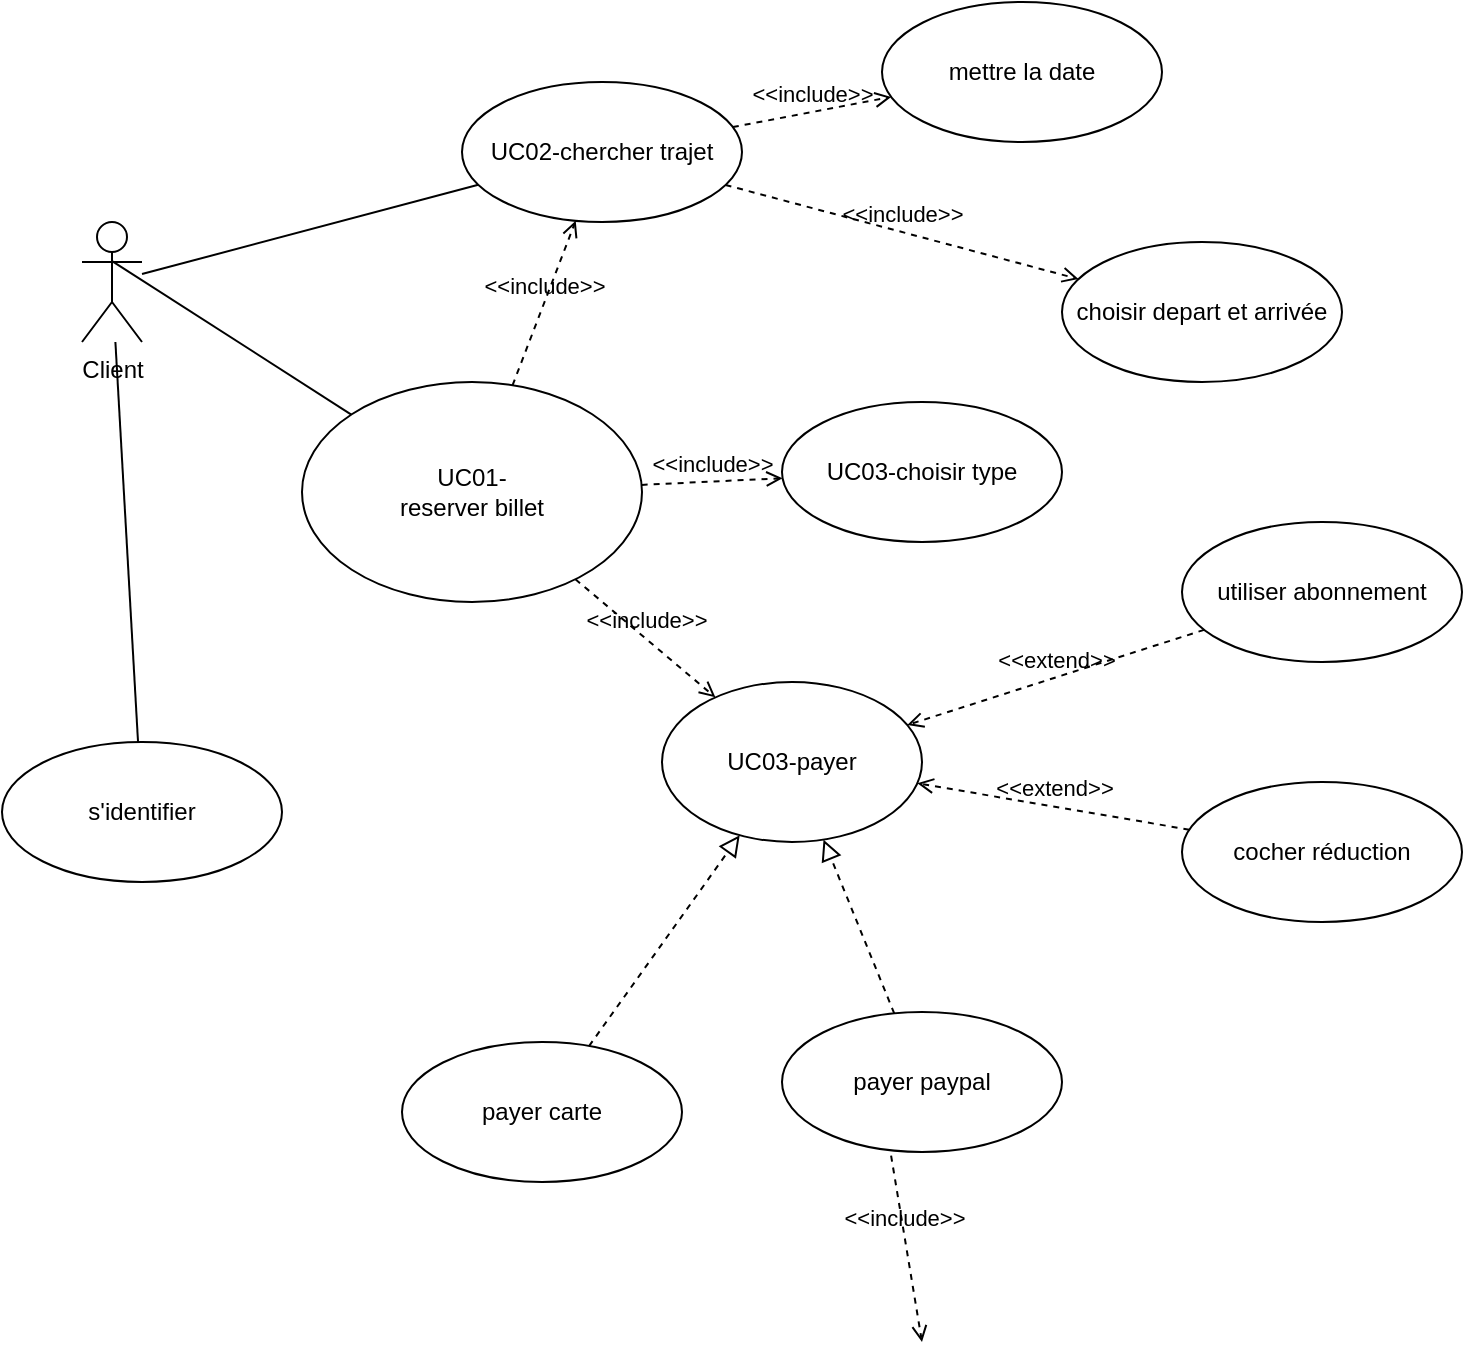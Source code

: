 <mxfile>
    <diagram id="C0sjQcWDrCFT7G-KMoYH" name="Page-1">
        <mxGraphModel dx="709" dy="518" grid="1" gridSize="10" guides="1" tooltips="1" connect="1" arrows="1" fold="1" page="1" pageScale="1" pageWidth="850" pageHeight="1100" math="0" shadow="0">
            <root>
                <mxCell id="0"/>
                <mxCell id="1" parent="0"/>
                <mxCell id="4" style="edgeStyle=none;html=1;endArrow=none;endFill=0;" parent="1" source="2" target="3" edge="1">
                    <mxGeometry relative="1" as="geometry"/>
                </mxCell>
                <mxCell id="2" value="Client" style="shape=umlActor;verticalLabelPosition=bottom;verticalAlign=top;html=1;" parent="1" vertex="1">
                    <mxGeometry x="60" y="120" width="30" height="60" as="geometry"/>
                </mxCell>
                <mxCell id="3" value="UC02-chercher trajet" style="ellipse;whiteSpace=wrap;html=1;" parent="1" vertex="1">
                    <mxGeometry x="250" y="50" width="140" height="70" as="geometry"/>
                </mxCell>
                <mxCell id="8" value="&amp;lt;&amp;lt;include&amp;gt;&amp;gt;" style="html=1;verticalAlign=bottom;labelBackgroundColor=none;endArrow=open;endFill=0;dashed=1;" parent="1" source="20" target="10" edge="1">
                    <mxGeometry width="160" relative="1" as="geometry">
                        <mxPoint x="624" y="510.52" as="sourcePoint"/>
                        <mxPoint x="595.994" y="430.002" as="targetPoint"/>
                    </mxGeometry>
                </mxCell>
                <mxCell id="10" value="UC03-payer" style="ellipse;whiteSpace=wrap;html=1;" vertex="1" parent="1">
                    <mxGeometry x="350" y="350" width="130" height="80" as="geometry"/>
                </mxCell>
                <mxCell id="11" style="edgeStyle=none;html=1;endArrow=none;endFill=0;" edge="1" parent="1" source="2" target="12">
                    <mxGeometry relative="1" as="geometry">
                        <mxPoint x="210" y="320" as="targetPoint"/>
                        <mxPoint x="90" y="165" as="sourcePoint"/>
                    </mxGeometry>
                </mxCell>
                <mxCell id="12" value="s'identifier" style="ellipse;whiteSpace=wrap;html=1;" vertex="1" parent="1">
                    <mxGeometry x="20" y="380" width="140" height="70" as="geometry"/>
                </mxCell>
                <mxCell id="15" value="&amp;lt;&amp;lt;extend&amp;gt;&amp;gt;" style="html=1;verticalAlign=bottom;labelBackgroundColor=none;endArrow=open;endFill=0;dashed=1;" edge="1" parent="1" source="16" target="10">
                    <mxGeometry width="160" relative="1" as="geometry">
                        <mxPoint x="680" y="80" as="sourcePoint"/>
                        <mxPoint x="650" y="30" as="targetPoint"/>
                    </mxGeometry>
                </mxCell>
                <mxCell id="16" value="cocher réduction" style="ellipse;whiteSpace=wrap;html=1;" vertex="1" parent="1">
                    <mxGeometry x="610" y="400" width="140" height="70" as="geometry"/>
                </mxCell>
                <mxCell id="18" value="utiliser abonnement" style="ellipse;whiteSpace=wrap;html=1;" vertex="1" parent="1">
                    <mxGeometry x="610" y="270" width="140" height="70" as="geometry"/>
                </mxCell>
                <mxCell id="19" value="&amp;lt;&amp;lt;extend&amp;gt;&amp;gt;" style="html=1;verticalAlign=bottom;labelBackgroundColor=none;endArrow=open;endFill=0;dashed=1;" edge="1" parent="1" source="18" target="10">
                    <mxGeometry width="160" relative="1" as="geometry">
                        <mxPoint x="491.163" y="218.646" as="sourcePoint"/>
                        <mxPoint x="429.243" y="212.547" as="targetPoint"/>
                    </mxGeometry>
                </mxCell>
                <mxCell id="20" value="UC01-&lt;br&gt;reserver billet" style="ellipse;whiteSpace=wrap;html=1;" vertex="1" parent="1">
                    <mxGeometry x="170" y="200" width="170" height="110" as="geometry"/>
                </mxCell>
                <mxCell id="23" value="&amp;lt;&amp;lt;include&amp;gt;&amp;gt;" style="html=1;verticalAlign=bottom;labelBackgroundColor=none;endArrow=open;endFill=0;dashed=1;" edge="1" parent="1" source="20" target="24">
                    <mxGeometry width="160" relative="1" as="geometry">
                        <mxPoint x="324.699" y="212.651" as="sourcePoint"/>
                        <mxPoint x="380" y="70" as="targetPoint"/>
                    </mxGeometry>
                </mxCell>
                <mxCell id="24" value="UC03-choisir type" style="ellipse;whiteSpace=wrap;html=1;" vertex="1" parent="1">
                    <mxGeometry x="410" y="210" width="140" height="70" as="geometry"/>
                </mxCell>
                <mxCell id="25" style="edgeStyle=none;html=1;endArrow=none;endFill=0;exitX=0.489;exitY=0.322;exitDx=0;exitDy=0;exitPerimeter=0;" edge="1" parent="1" source="2" target="20">
                    <mxGeometry relative="1" as="geometry">
                        <mxPoint x="90" y="151.857" as="sourcePoint"/>
                        <mxPoint x="202.577" y="90.744" as="targetPoint"/>
                    </mxGeometry>
                </mxCell>
                <mxCell id="26" value="&amp;lt;&amp;lt;include&amp;gt;&amp;gt;" style="html=1;verticalAlign=bottom;labelBackgroundColor=none;endArrow=open;endFill=0;dashed=1;" edge="1" parent="1" source="20" target="3">
                    <mxGeometry width="160" relative="1" as="geometry">
                        <mxPoint x="320.94" y="202.591" as="sourcePoint"/>
                        <mxPoint x="473.985" y="75.012" as="targetPoint"/>
                    </mxGeometry>
                </mxCell>
                <mxCell id="28" value="&amp;lt;&amp;lt;include&amp;gt;&amp;gt;" style="html=1;verticalAlign=bottom;labelBackgroundColor=none;endArrow=open;endFill=0;dashed=1;" edge="1" parent="1" source="3" target="29">
                    <mxGeometry width="160" relative="1" as="geometry">
                        <mxPoint x="343.691" y="223.592" as="sourcePoint"/>
                        <mxPoint x="510" y="50" as="targetPoint"/>
                    </mxGeometry>
                </mxCell>
                <mxCell id="29" value="mettre la date" style="ellipse;whiteSpace=wrap;html=1;" vertex="1" parent="1">
                    <mxGeometry x="460" y="10" width="140" height="70" as="geometry"/>
                </mxCell>
                <mxCell id="31" value="&amp;lt;&amp;lt;include&amp;gt;&amp;gt;" style="html=1;verticalAlign=bottom;labelBackgroundColor=none;endArrow=open;endFill=0;dashed=1;" edge="1" parent="1" target="33">
                    <mxGeometry width="160" relative="1" as="geometry">
                        <mxPoint x="462.591" y="574.974" as="sourcePoint"/>
                        <mxPoint x="480" y="680" as="targetPoint"/>
                    </mxGeometry>
                </mxCell>
                <mxCell id="39" value="choisir depart et arrivée" style="ellipse;whiteSpace=wrap;html=1;" vertex="1" parent="1">
                    <mxGeometry x="550" y="130" width="140" height="70" as="geometry"/>
                </mxCell>
                <mxCell id="40" value="&amp;lt;&amp;lt;include&amp;gt;&amp;gt;" style="html=1;verticalAlign=bottom;labelBackgroundColor=none;endArrow=open;endFill=0;dashed=1;" edge="1" parent="1" source="3" target="39">
                    <mxGeometry width="160" relative="1" as="geometry">
                        <mxPoint x="395.499" y="82.652" as="sourcePoint"/>
                        <mxPoint x="474.366" y="67.168" as="targetPoint"/>
                    </mxGeometry>
                </mxCell>
                <mxCell id="41" value="payer carte" style="ellipse;whiteSpace=wrap;html=1;" vertex="1" parent="1">
                    <mxGeometry x="220" y="530" width="140" height="70" as="geometry"/>
                </mxCell>
                <mxCell id="42" value="payer paypal" style="ellipse;whiteSpace=wrap;html=1;" vertex="1" parent="1">
                    <mxGeometry x="410" y="515" width="140" height="70" as="geometry"/>
                </mxCell>
                <mxCell id="48" value="" style="endArrow=block;startArrow=none;endFill=0;startFill=0;endSize=8;html=1;verticalAlign=bottom;dashed=1;labelBackgroundColor=none;" edge="1" parent="1" source="41" target="10">
                    <mxGeometry width="160" relative="1" as="geometry">
                        <mxPoint x="370" y="540" as="sourcePoint"/>
                        <mxPoint x="430" y="420" as="targetPoint"/>
                    </mxGeometry>
                </mxCell>
                <mxCell id="49" value="" style="endArrow=block;startArrow=none;endFill=0;startFill=0;endSize=8;html=1;verticalAlign=bottom;dashed=1;labelBackgroundColor=none;" edge="1" parent="1" source="42" target="10">
                    <mxGeometry width="160" relative="1" as="geometry">
                        <mxPoint x="323.401" y="542.014" as="sourcePoint"/>
                        <mxPoint x="398.785" y="436.602" as="targetPoint"/>
                    </mxGeometry>
                </mxCell>
            </root>
        </mxGraphModel>
    </diagram>
</mxfile>